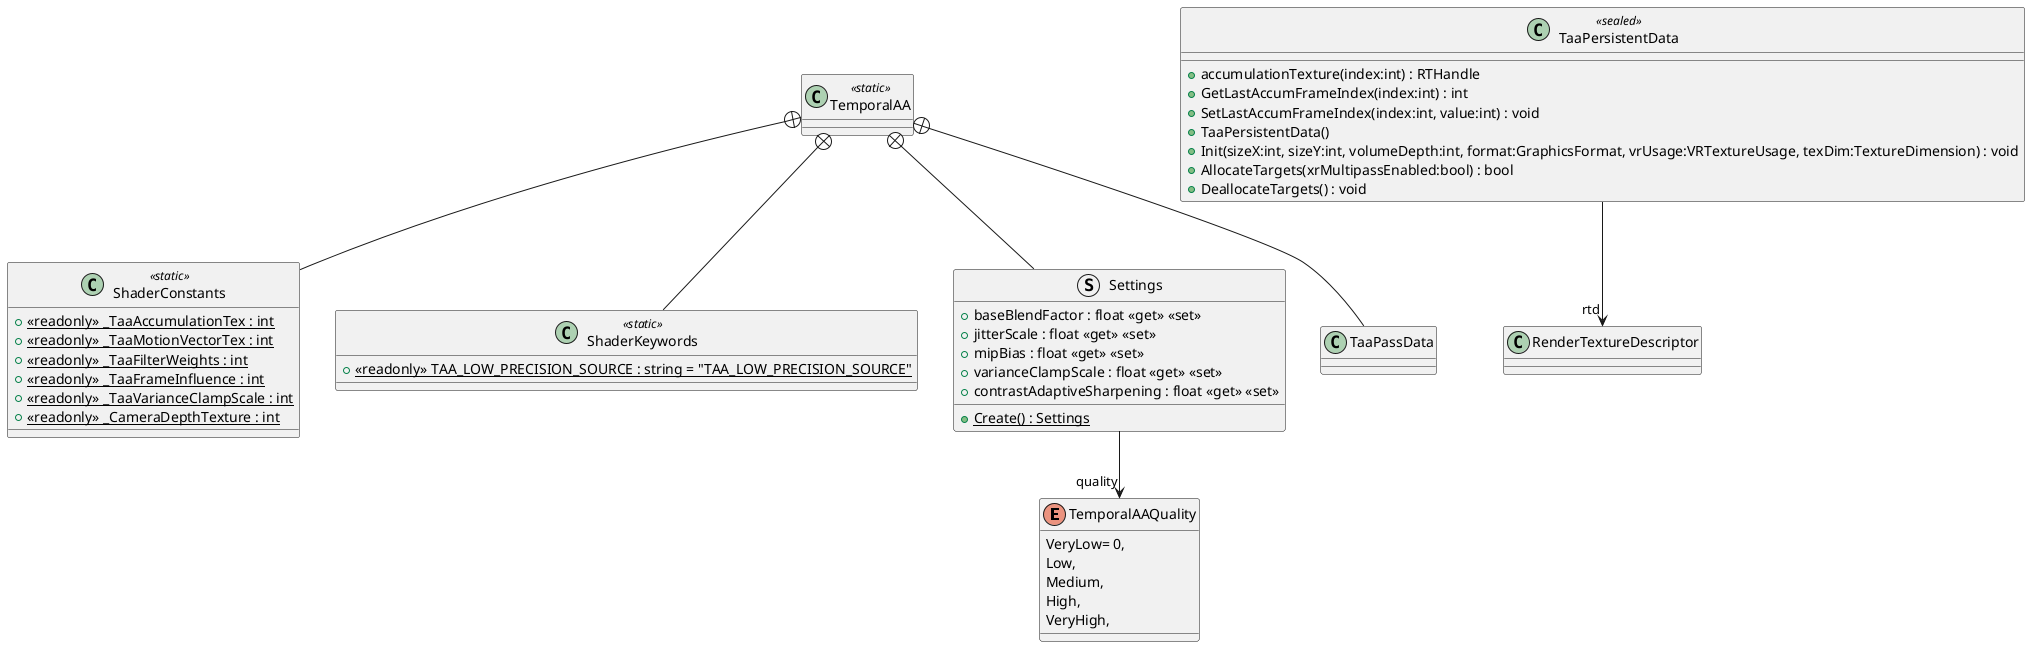 @startuml
enum TemporalAAQuality {
    VeryLow= 0,
    Low,
    Medium,
    High,
    VeryHigh,
}
class TaaPersistentData <<sealed>> {
    + accumulationTexture(index:int) : RTHandle
    + GetLastAccumFrameIndex(index:int) : int
    + SetLastAccumFrameIndex(index:int, value:int) : void
    + TaaPersistentData()
    + Init(sizeX:int, sizeY:int, volumeDepth:int, format:GraphicsFormat, vrUsage:VRTextureUsage, texDim:TextureDimension) : void
    + AllocateTargets(xrMultipassEnabled:bool) : bool
    + DeallocateTargets() : void
}
class TemporalAA <<static>> {
}
class ShaderConstants <<static>> {
    + {static} <<readonly>> _TaaAccumulationTex : int
    + {static} <<readonly>> _TaaMotionVectorTex : int
    + {static} <<readonly>> _TaaFilterWeights : int
    + {static} <<readonly>> _TaaFrameInfluence : int
    + {static} <<readonly>> _TaaVarianceClampScale : int
    + {static} <<readonly>> _CameraDepthTexture : int
}
class ShaderKeywords <<static>> {
    + {static} <<readonly>> TAA_LOW_PRECISION_SOURCE : string = "TAA_LOW_PRECISION_SOURCE"
}
struct Settings {
    + baseBlendFactor : float <<get>> <<set>>
    + jitterScale : float <<get>> <<set>>
    + mipBias : float <<get>> <<set>>
    + varianceClampScale : float <<get>> <<set>>
    + contrastAdaptiveSharpening : float <<get>> <<set>>
    + {static} Create() : Settings
}
class TaaPassData {
}
TaaPersistentData --> "rtd" RenderTextureDescriptor
TemporalAA +-- ShaderConstants
TemporalAA +-- ShaderKeywords
TemporalAA +-- Settings
Settings --> "quality" TemporalAAQuality
TemporalAA +-- TaaPassData
@enduml
